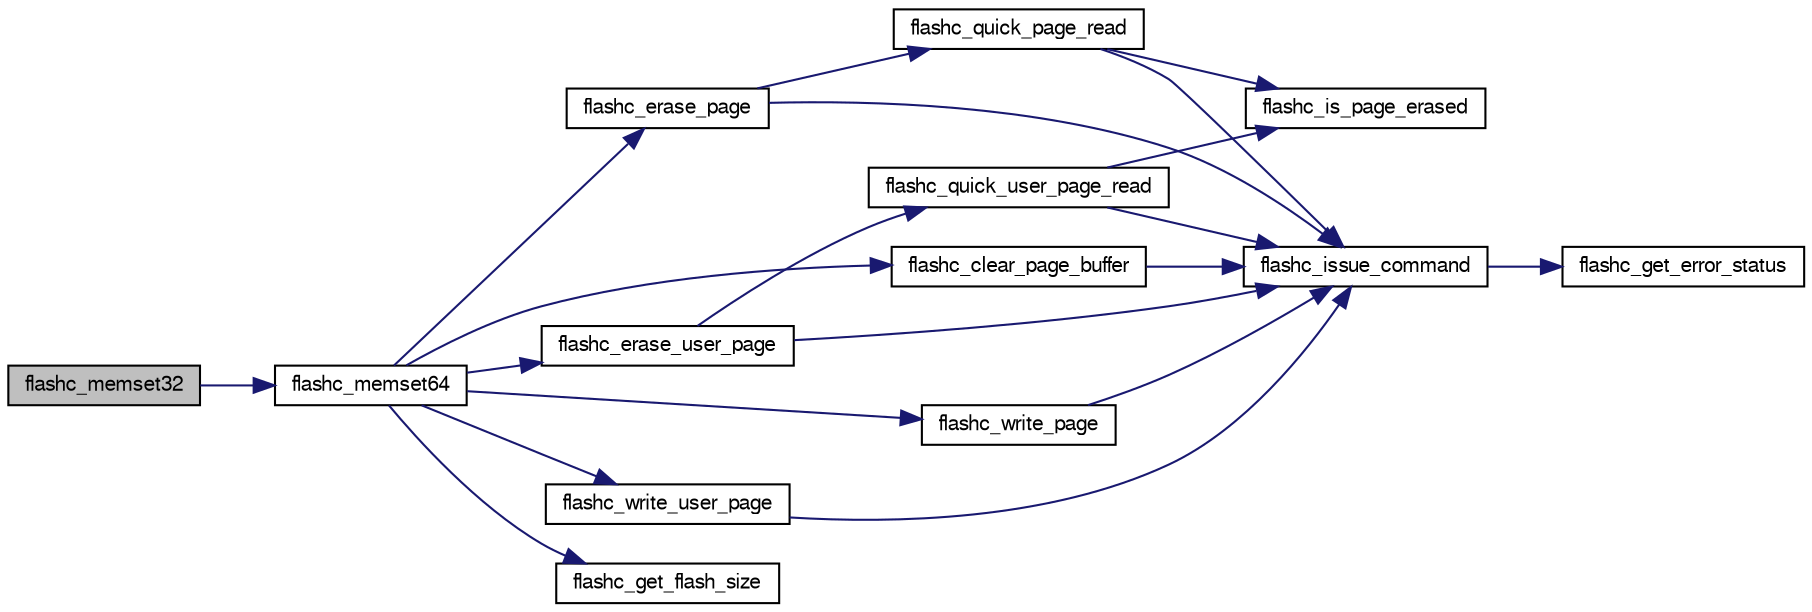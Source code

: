 digraph G
{
  edge [fontname="FreeSans",fontsize="10",labelfontname="FreeSans",labelfontsize="10"];
  node [fontname="FreeSans",fontsize="10",shape=record];
  rankdir=LR;
  Node1 [label="flashc_memset32",height=0.2,width=0.4,color="black", fillcolor="grey75", style="filled" fontcolor="black"];
  Node1 -> Node2 [color="midnightblue",fontsize="10",style="solid",fontname="FreeSans"];
  Node2 [label="flashc_memset64",height=0.2,width=0.4,color="black", fillcolor="white", style="filled",URL="$group__group__avr32__drivers__flashc.html#ga9ab40621c7f4c7372cb3147c014d7d27",tooltip="Copies nbytes bytes to the flash destination pointed to by dst from the repeated src big-endian sourc..."];
  Node2 -> Node3 [color="midnightblue",fontsize="10",style="solid",fontname="FreeSans"];
  Node3 [label="flashc_clear_page_buffer",height=0.2,width=0.4,color="black", fillcolor="white", style="filled",URL="$group__group__avr32__drivers__flashc.html#gaffafe9cb74731d817b721d2a52093412",tooltip="Clears the page buffer."];
  Node3 -> Node4 [color="midnightblue",fontsize="10",style="solid",fontname="FreeSans"];
  Node4 [label="flashc_issue_command",height=0.2,width=0.4,color="black", fillcolor="white", style="filled",URL="$group__group__avr32__drivers__flashc.html#ga8045c427c32cf3617e861067d76c9c11",tooltip="Issues a FLASHC command."];
  Node4 -> Node5 [color="midnightblue",fontsize="10",style="solid",fontname="FreeSans"];
  Node5 [label="flashc_get_error_status",height=0.2,width=0.4,color="black", fillcolor="white", style="filled",URL="$group__group__avr32__drivers__flashc.html#gae7d38c60001d5d8d00363a6cb07f89f0",tooltip="Gets the error status of the FLASHC."];
  Node2 -> Node6 [color="midnightblue",fontsize="10",style="solid",fontname="FreeSans"];
  Node6 [label="flashc_erase_page",height=0.2,width=0.4,color="black", fillcolor="white", style="filled",URL="$group__group__avr32__drivers__flashc.html#ga8bd196144d3485a9b50b7c5fffc9fab2",tooltip="Erases a page."];
  Node6 -> Node4 [color="midnightblue",fontsize="10",style="solid",fontname="FreeSans"];
  Node6 -> Node7 [color="midnightblue",fontsize="10",style="solid",fontname="FreeSans"];
  Node7 [label="flashc_quick_page_read",height=0.2,width=0.4,color="black", fillcolor="white", style="filled",URL="$group__group__avr32__drivers__flashc.html#ga078a084303b02d665fe3779bc096a150",tooltip="Applies the Quick Page Read command to a page."];
  Node7 -> Node8 [color="midnightblue",fontsize="10",style="solid",fontname="FreeSans"];
  Node8 [label="flashc_is_page_erased",height=0.2,width=0.4,color="black", fillcolor="white", style="filled",URL="$group__group__avr32__drivers__flashc.html#ga05a9c2063e643943bae09f0786bcc063",tooltip="Tells whether the page to which the last Quick Page Read or Quick Page Read User Page command was app..."];
  Node7 -> Node4 [color="midnightblue",fontsize="10",style="solid",fontname="FreeSans"];
  Node2 -> Node9 [color="midnightblue",fontsize="10",style="solid",fontname="FreeSans"];
  Node9 [label="flashc_erase_user_page",height=0.2,width=0.4,color="black", fillcolor="white", style="filled",URL="$group__group__avr32__drivers__flashc.html#ga7160c001cada0a9a0162cac2305a9038",tooltip="Erases the User page."];
  Node9 -> Node4 [color="midnightblue",fontsize="10",style="solid",fontname="FreeSans"];
  Node9 -> Node10 [color="midnightblue",fontsize="10",style="solid",fontname="FreeSans"];
  Node10 [label="flashc_quick_user_page_read",height=0.2,width=0.4,color="black", fillcolor="white", style="filled",URL="$group__group__avr32__drivers__flashc.html#ga1921803f9ba1d21a7926d9dafc400f36",tooltip="Issues a Quick Page Read User Page command to the FLASHC."];
  Node10 -> Node8 [color="midnightblue",fontsize="10",style="solid",fontname="FreeSans"];
  Node10 -> Node4 [color="midnightblue",fontsize="10",style="solid",fontname="FreeSans"];
  Node2 -> Node11 [color="midnightblue",fontsize="10",style="solid",fontname="FreeSans"];
  Node11 [label="flashc_get_flash_size",height=0.2,width=0.4,color="black", fillcolor="white", style="filled",URL="$group__group__avr32__drivers__flashc.html#ga8071c315b02d038c49fa0bf89a40ba1b",tooltip="Gets the size of the whole flash array."];
  Node2 -> Node12 [color="midnightblue",fontsize="10",style="solid",fontname="FreeSans"];
  Node12 [label="flashc_write_page",height=0.2,width=0.4,color="black", fillcolor="white", style="filled",URL="$group__group__avr32__drivers__flashc.html#gaa10438433246139bee71da6db2bb5bd5",tooltip="Writes a page from the page buffer."];
  Node12 -> Node4 [color="midnightblue",fontsize="10",style="solid",fontname="FreeSans"];
  Node2 -> Node13 [color="midnightblue",fontsize="10",style="solid",fontname="FreeSans"];
  Node13 [label="flashc_write_user_page",height=0.2,width=0.4,color="black", fillcolor="white", style="filled",URL="$group__group__avr32__drivers__flashc.html#gad04374b721dca9c534d7cd041ae24712",tooltip="Writes the User page from the page buffer."];
  Node13 -> Node4 [color="midnightblue",fontsize="10",style="solid",fontname="FreeSans"];
}
